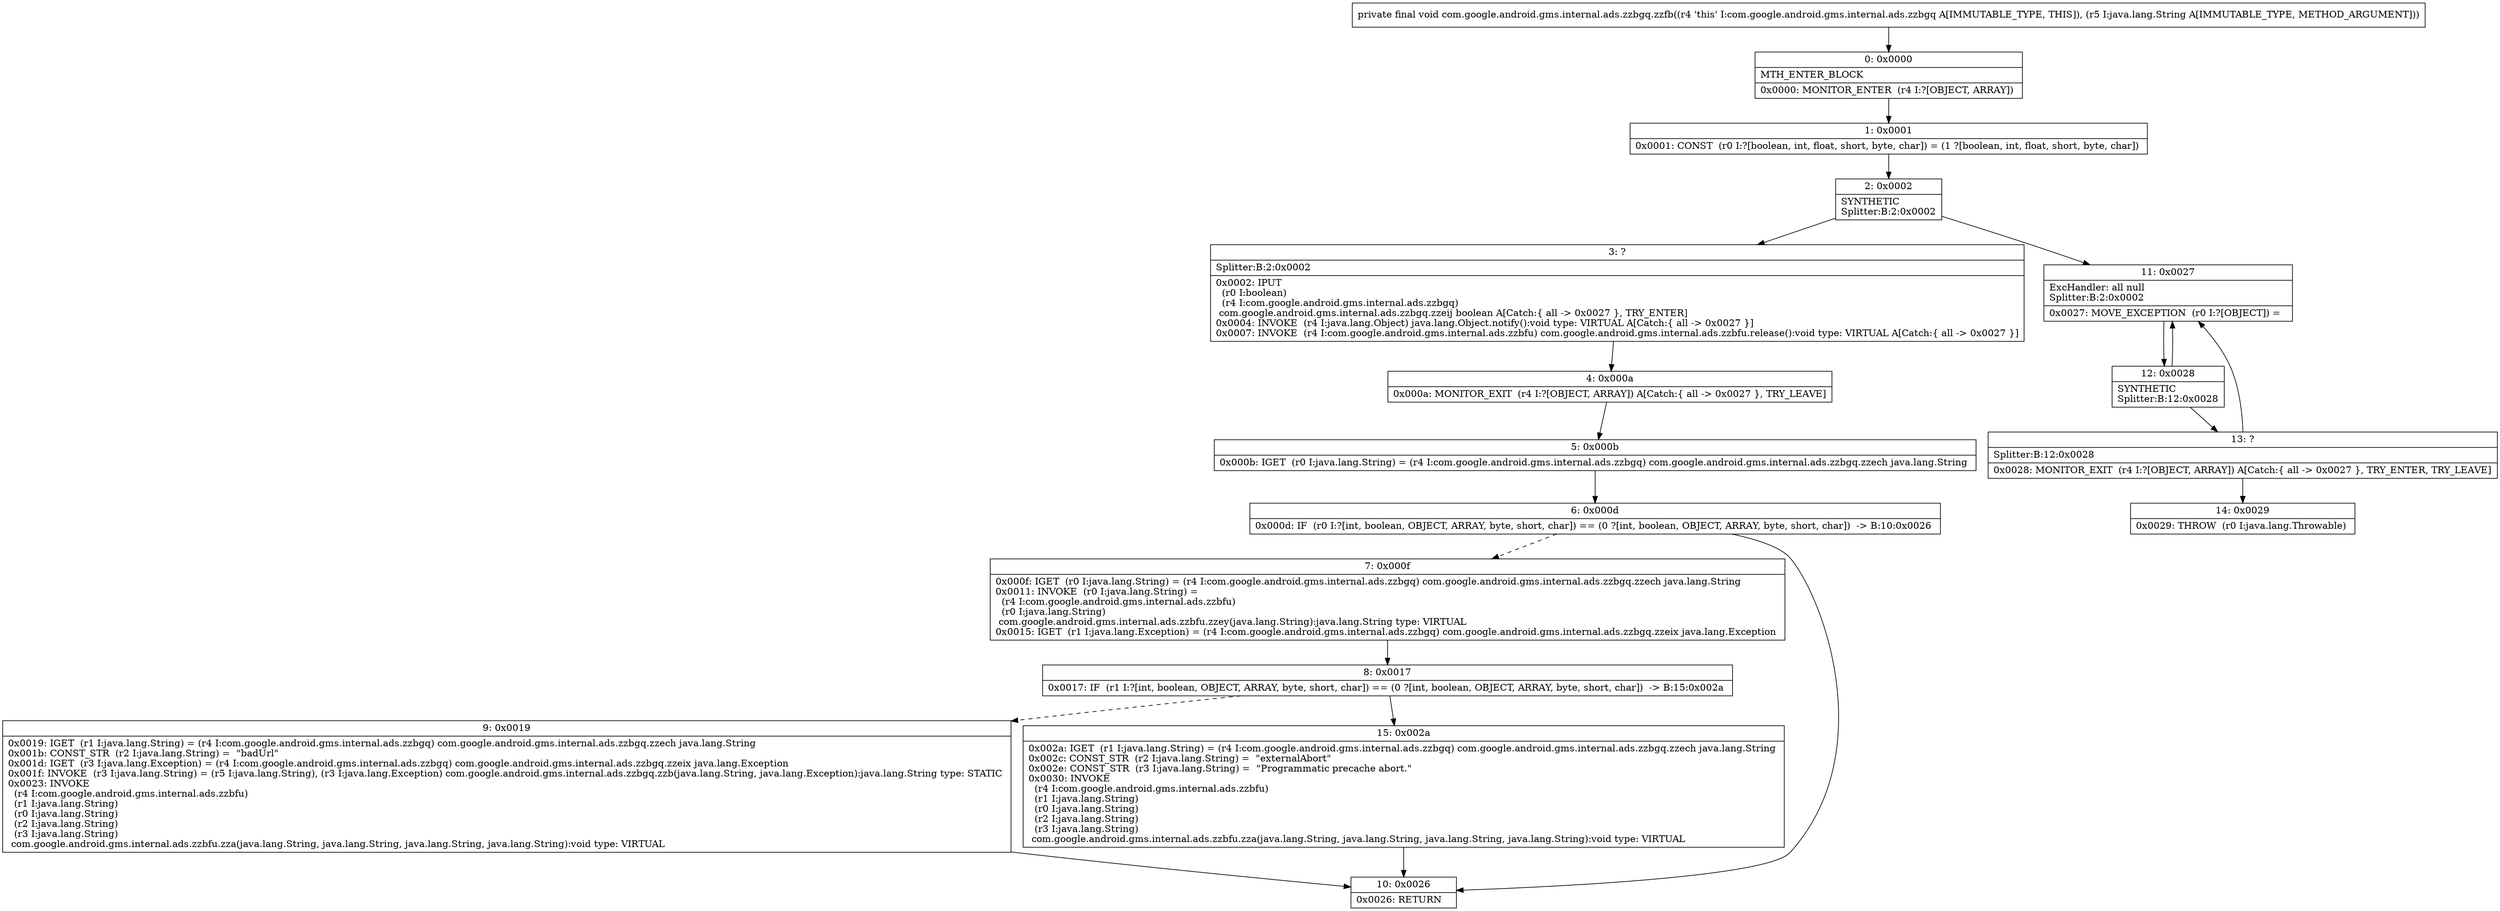 digraph "CFG forcom.google.android.gms.internal.ads.zzbgq.zzfb(Ljava\/lang\/String;)V" {
Node_0 [shape=record,label="{0\:\ 0x0000|MTH_ENTER_BLOCK\l|0x0000: MONITOR_ENTER  (r4 I:?[OBJECT, ARRAY]) \l}"];
Node_1 [shape=record,label="{1\:\ 0x0001|0x0001: CONST  (r0 I:?[boolean, int, float, short, byte, char]) = (1 ?[boolean, int, float, short, byte, char]) \l}"];
Node_2 [shape=record,label="{2\:\ 0x0002|SYNTHETIC\lSplitter:B:2:0x0002\l}"];
Node_3 [shape=record,label="{3\:\ ?|Splitter:B:2:0x0002\l|0x0002: IPUT  \l  (r0 I:boolean)\l  (r4 I:com.google.android.gms.internal.ads.zzbgq)\l com.google.android.gms.internal.ads.zzbgq.zzeij boolean A[Catch:\{ all \-\> 0x0027 \}, TRY_ENTER]\l0x0004: INVOKE  (r4 I:java.lang.Object) java.lang.Object.notify():void type: VIRTUAL A[Catch:\{ all \-\> 0x0027 \}]\l0x0007: INVOKE  (r4 I:com.google.android.gms.internal.ads.zzbfu) com.google.android.gms.internal.ads.zzbfu.release():void type: VIRTUAL A[Catch:\{ all \-\> 0x0027 \}]\l}"];
Node_4 [shape=record,label="{4\:\ 0x000a|0x000a: MONITOR_EXIT  (r4 I:?[OBJECT, ARRAY]) A[Catch:\{ all \-\> 0x0027 \}, TRY_LEAVE]\l}"];
Node_5 [shape=record,label="{5\:\ 0x000b|0x000b: IGET  (r0 I:java.lang.String) = (r4 I:com.google.android.gms.internal.ads.zzbgq) com.google.android.gms.internal.ads.zzbgq.zzech java.lang.String \l}"];
Node_6 [shape=record,label="{6\:\ 0x000d|0x000d: IF  (r0 I:?[int, boolean, OBJECT, ARRAY, byte, short, char]) == (0 ?[int, boolean, OBJECT, ARRAY, byte, short, char])  \-\> B:10:0x0026 \l}"];
Node_7 [shape=record,label="{7\:\ 0x000f|0x000f: IGET  (r0 I:java.lang.String) = (r4 I:com.google.android.gms.internal.ads.zzbgq) com.google.android.gms.internal.ads.zzbgq.zzech java.lang.String \l0x0011: INVOKE  (r0 I:java.lang.String) = \l  (r4 I:com.google.android.gms.internal.ads.zzbfu)\l  (r0 I:java.lang.String)\l com.google.android.gms.internal.ads.zzbfu.zzey(java.lang.String):java.lang.String type: VIRTUAL \l0x0015: IGET  (r1 I:java.lang.Exception) = (r4 I:com.google.android.gms.internal.ads.zzbgq) com.google.android.gms.internal.ads.zzbgq.zzeix java.lang.Exception \l}"];
Node_8 [shape=record,label="{8\:\ 0x0017|0x0017: IF  (r1 I:?[int, boolean, OBJECT, ARRAY, byte, short, char]) == (0 ?[int, boolean, OBJECT, ARRAY, byte, short, char])  \-\> B:15:0x002a \l}"];
Node_9 [shape=record,label="{9\:\ 0x0019|0x0019: IGET  (r1 I:java.lang.String) = (r4 I:com.google.android.gms.internal.ads.zzbgq) com.google.android.gms.internal.ads.zzbgq.zzech java.lang.String \l0x001b: CONST_STR  (r2 I:java.lang.String) =  \"badUrl\" \l0x001d: IGET  (r3 I:java.lang.Exception) = (r4 I:com.google.android.gms.internal.ads.zzbgq) com.google.android.gms.internal.ads.zzbgq.zzeix java.lang.Exception \l0x001f: INVOKE  (r3 I:java.lang.String) = (r5 I:java.lang.String), (r3 I:java.lang.Exception) com.google.android.gms.internal.ads.zzbgq.zzb(java.lang.String, java.lang.Exception):java.lang.String type: STATIC \l0x0023: INVOKE  \l  (r4 I:com.google.android.gms.internal.ads.zzbfu)\l  (r1 I:java.lang.String)\l  (r0 I:java.lang.String)\l  (r2 I:java.lang.String)\l  (r3 I:java.lang.String)\l com.google.android.gms.internal.ads.zzbfu.zza(java.lang.String, java.lang.String, java.lang.String, java.lang.String):void type: VIRTUAL \l}"];
Node_10 [shape=record,label="{10\:\ 0x0026|0x0026: RETURN   \l}"];
Node_11 [shape=record,label="{11\:\ 0x0027|ExcHandler: all null\lSplitter:B:2:0x0002\l|0x0027: MOVE_EXCEPTION  (r0 I:?[OBJECT]) =  \l}"];
Node_12 [shape=record,label="{12\:\ 0x0028|SYNTHETIC\lSplitter:B:12:0x0028\l}"];
Node_13 [shape=record,label="{13\:\ ?|Splitter:B:12:0x0028\l|0x0028: MONITOR_EXIT  (r4 I:?[OBJECT, ARRAY]) A[Catch:\{ all \-\> 0x0027 \}, TRY_ENTER, TRY_LEAVE]\l}"];
Node_14 [shape=record,label="{14\:\ 0x0029|0x0029: THROW  (r0 I:java.lang.Throwable) \l}"];
Node_15 [shape=record,label="{15\:\ 0x002a|0x002a: IGET  (r1 I:java.lang.String) = (r4 I:com.google.android.gms.internal.ads.zzbgq) com.google.android.gms.internal.ads.zzbgq.zzech java.lang.String \l0x002c: CONST_STR  (r2 I:java.lang.String) =  \"externalAbort\" \l0x002e: CONST_STR  (r3 I:java.lang.String) =  \"Programmatic precache abort.\" \l0x0030: INVOKE  \l  (r4 I:com.google.android.gms.internal.ads.zzbfu)\l  (r1 I:java.lang.String)\l  (r0 I:java.lang.String)\l  (r2 I:java.lang.String)\l  (r3 I:java.lang.String)\l com.google.android.gms.internal.ads.zzbfu.zza(java.lang.String, java.lang.String, java.lang.String, java.lang.String):void type: VIRTUAL \l}"];
MethodNode[shape=record,label="{private final void com.google.android.gms.internal.ads.zzbgq.zzfb((r4 'this' I:com.google.android.gms.internal.ads.zzbgq A[IMMUTABLE_TYPE, THIS]), (r5 I:java.lang.String A[IMMUTABLE_TYPE, METHOD_ARGUMENT])) }"];
MethodNode -> Node_0;
Node_0 -> Node_1;
Node_1 -> Node_2;
Node_2 -> Node_3;
Node_2 -> Node_11;
Node_3 -> Node_4;
Node_4 -> Node_5;
Node_5 -> Node_6;
Node_6 -> Node_7[style=dashed];
Node_6 -> Node_10;
Node_7 -> Node_8;
Node_8 -> Node_9[style=dashed];
Node_8 -> Node_15;
Node_9 -> Node_10;
Node_11 -> Node_12;
Node_12 -> Node_13;
Node_12 -> Node_11;
Node_13 -> Node_14;
Node_13 -> Node_11;
Node_15 -> Node_10;
}

